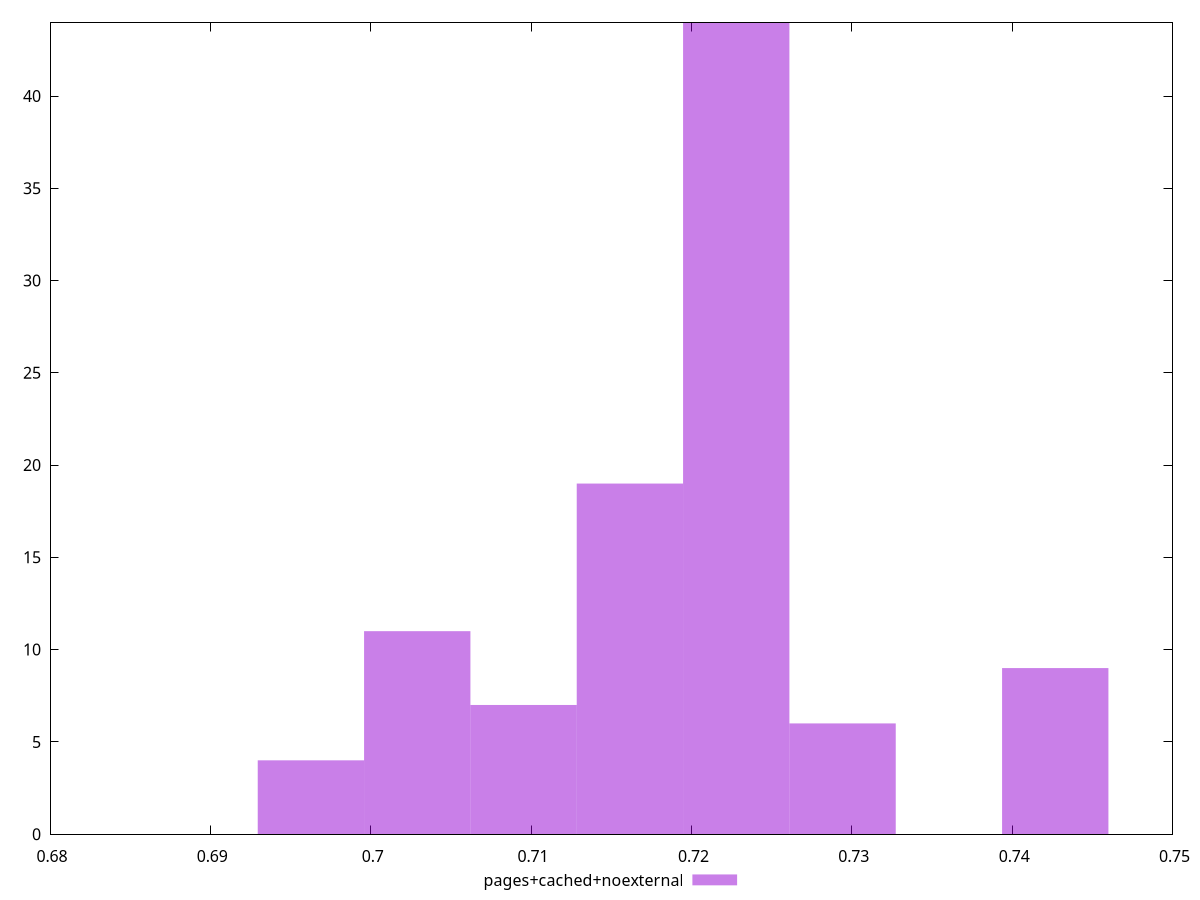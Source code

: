 $_pagesCachedNoexternal <<EOF
0.6962703101152183 4
0.7227948933577029 44
0.7095326017364606 7
0.729426039168324 6
0.7161637475470818 19
0.7426883307895662 9
0.7029014559258395 11
EOF
set key outside below
set terminal pngcairo
set output "report_00004_2020-11-02T20-21-41.718Z/performance_score/pages+cached+noexternal//hist.png"
set yrange [0:44]
set boxwidth 0.006631145810621127
set style fill transparent solid 0.5 noborder
plot $_pagesCachedNoexternal title "pages+cached+noexternal" with boxes ,
